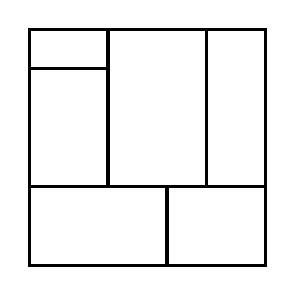 \begin{tikzpicture}[very thick, scale=.5]
    \draw (0,5) rectangle (2,6);
    \draw (0,2) rectangle (2,5);
    \draw (2,2) rectangle (9/2,6);
    \draw (9/2,2) rectangle (6,6);
    \draw (0,0) rectangle (7/2,2);
    \draw (7/2,0) rectangle (6,2);
\end{tikzpicture}
